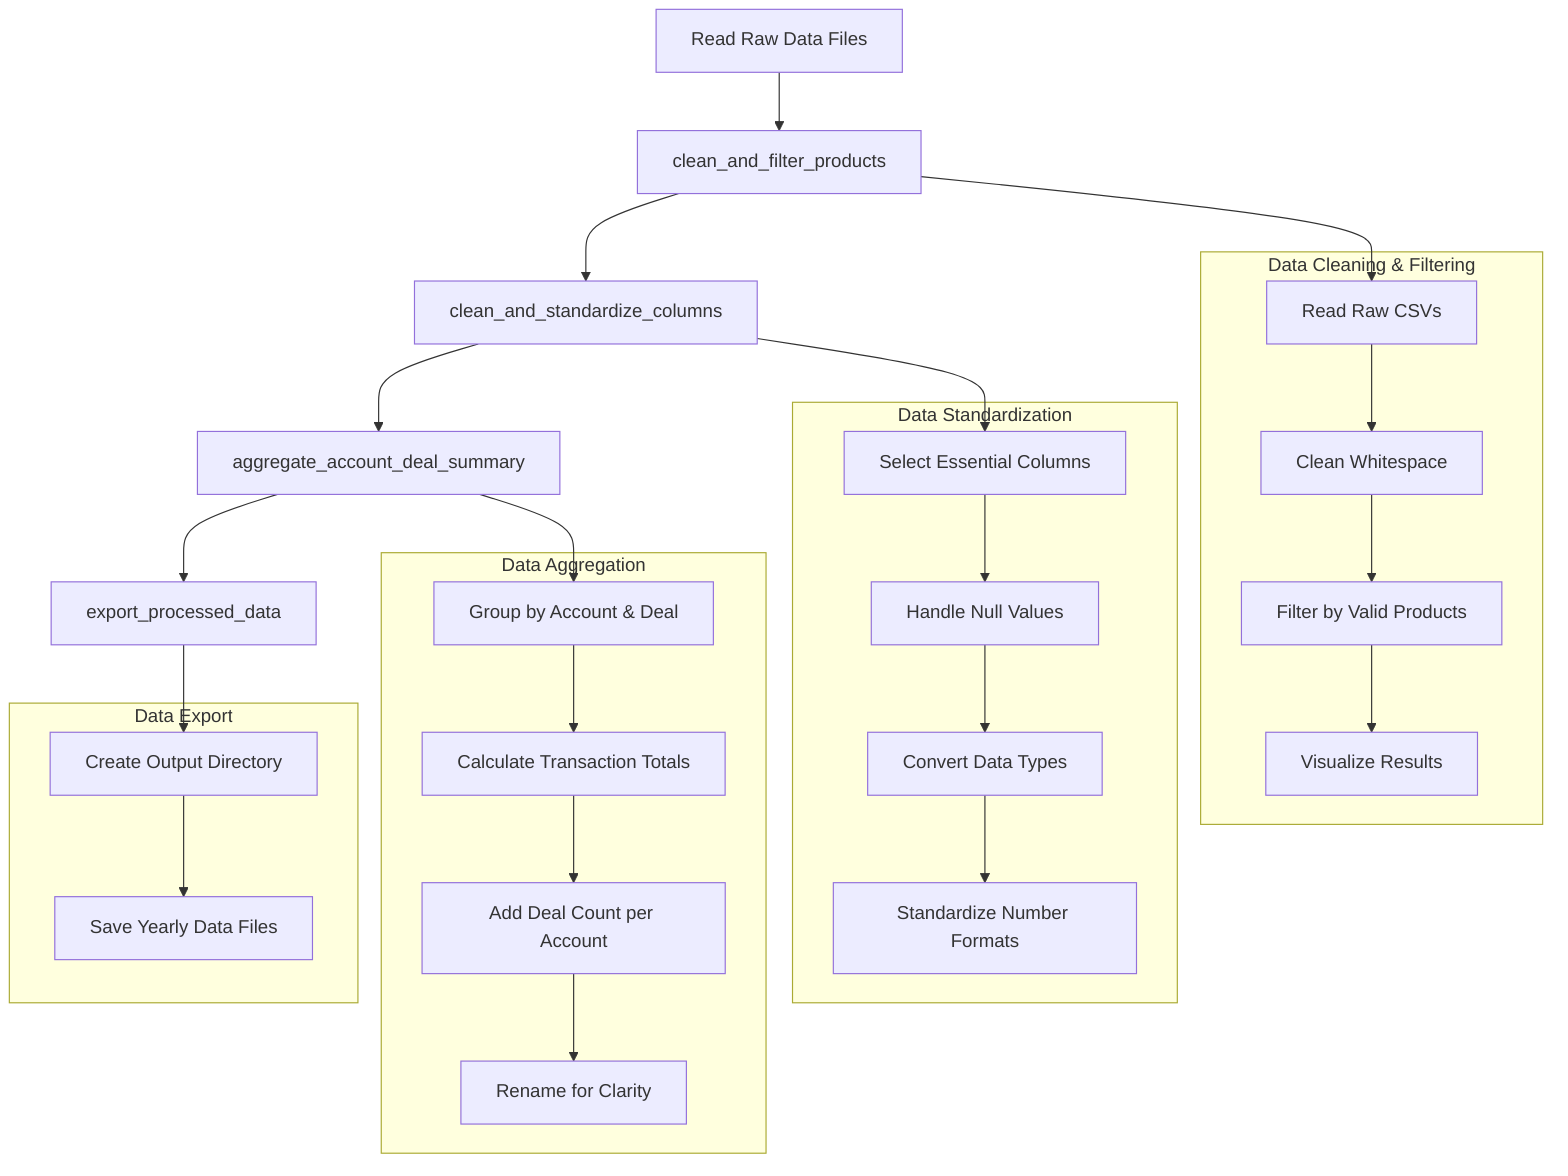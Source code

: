 ---
config:
  layout: fixed
---
flowchart TD
 subgraph subGraph0["Data Cleaning & Filtering"]
        B1["Read Raw CSVs"]
        B2["Clean Whitespace"]
        B3["Filter by Valid Products"]
        B4["Visualize Results"]
  end
 subgraph subGraph1["Data Standardization"]
        C1["Select Essential Columns"]
        C2["Handle Null Values"]
        C3["Convert Data Types"]
        C4["Standardize Number Formats"]
  end
 subgraph subGraph2["Data Aggregation"]
        D1["Group by Account & Deal"]
        D2["Calculate Transaction Totals"]
        D3["Add Deal Count per Account"]
        D4["Rename for Clarity"]
  end
 subgraph subGraph3["Data Export"]
        E1["Create Output Directory"]
        E2["Save Yearly Data Files"]
  end
    A["Read Raw Data Files"] --> B["clean_and_filter_products"]
    B --> C["clean_and_standardize_columns"] & B1
    C --> D["aggregate_account_deal_summary"] & C1
    D --> E["export_processed_data"] & D1
    B1 --> B2
    B2 --> B3
    B3 --> B4
    C1 --> C2
    C2 --> C3
    C3 --> C4
    D1 --> D2
    D2 --> D3
    D3 --> D4
    E --> E1
    E1 --> E2